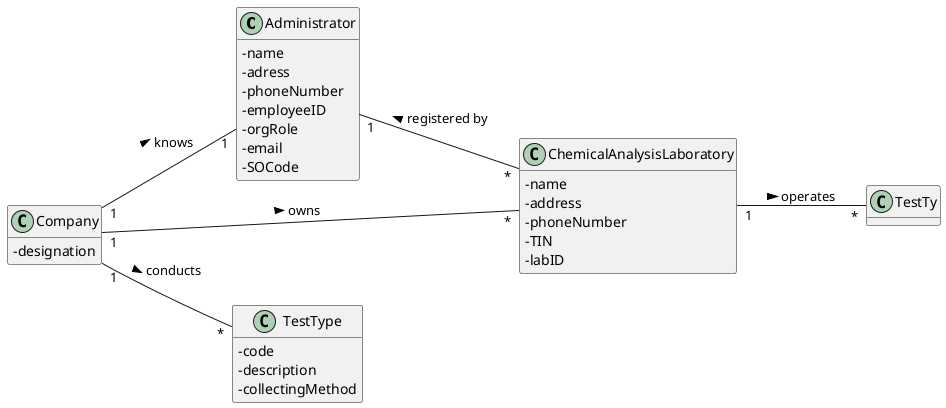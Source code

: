 @startuml
hide methods
left to right direction


Administrator "1" -- "*" ChemicalAnalysisLaboratory : < registered by
ChemicalAnalysisLaboratory "1" -- "*" TestTy : > operates 

Company "1" -- "1" Administrator : > knows
Company "1" -- "*" ChemicalAnalysisLaboratory : > owns
Company "1" -- "*" TestType : > conducts

skinparam classAttributeIconSize 0

class Company{
-designation
}


class Administrator{
-name
-adress
-phoneNumber
-employeeID
-orgRole
-email
-SOCode
}

class ChemicalAnalysisLaboratory{
-name
-address
-phoneNumber
-TIN
-labID
}

class TestType{
-code
-description
-collectingMethod
}


@enduml
